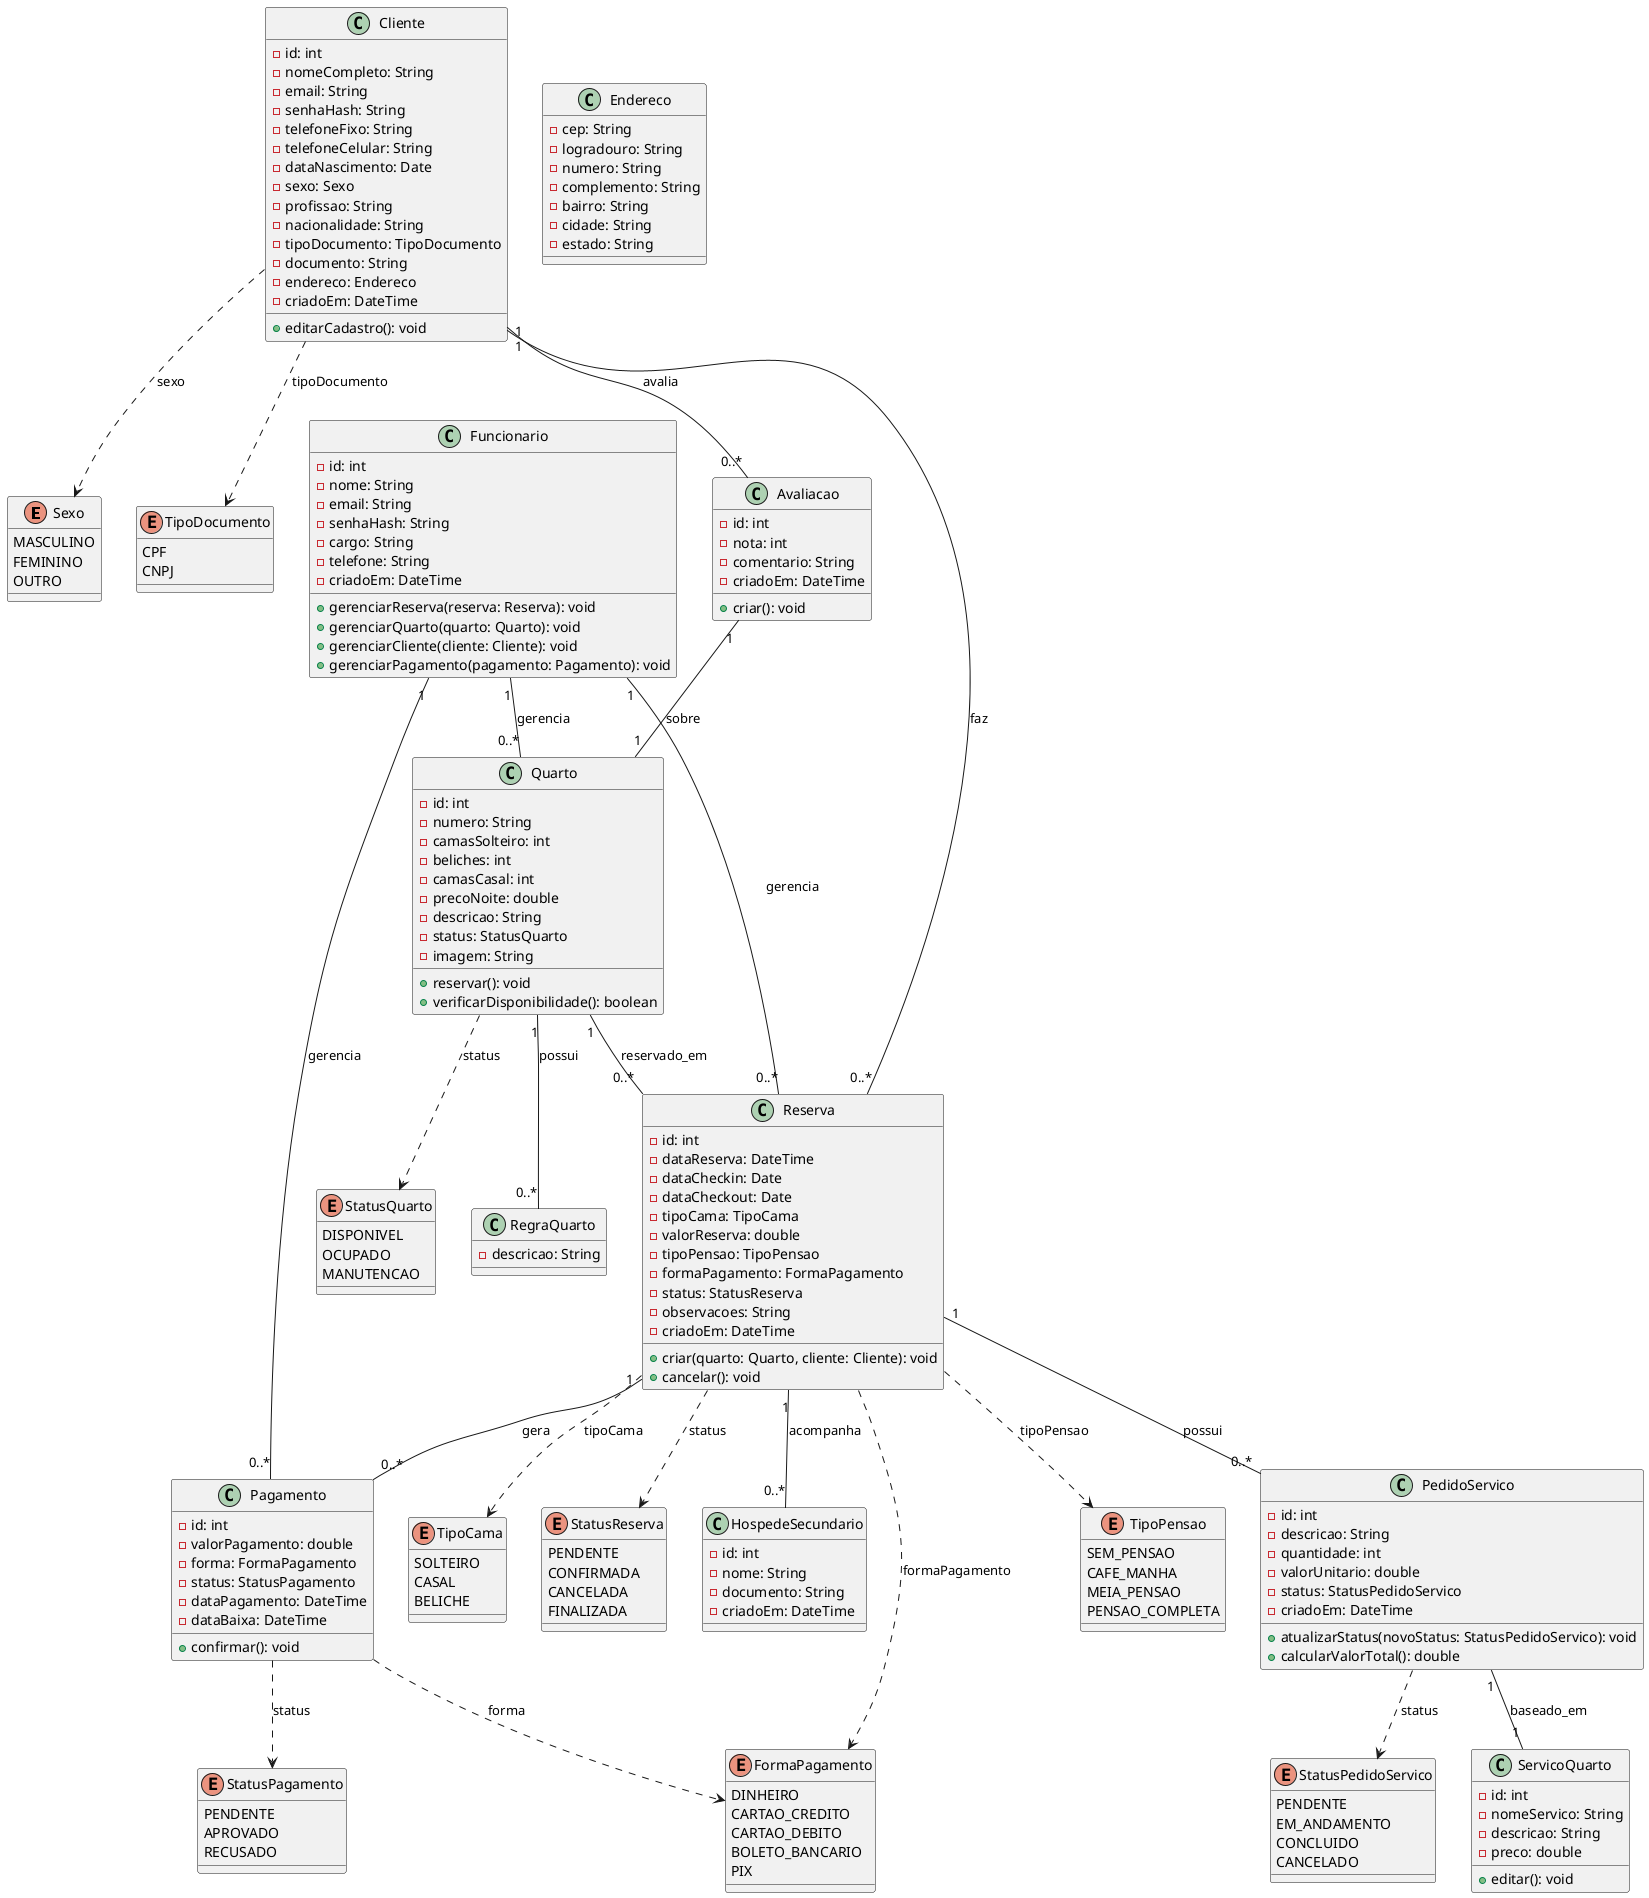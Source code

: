 @startuml

'--- Enums ---
enum Sexo {
  MASCULINO
  FEMININO
  OUTRO
}
enum TipoDocumento {
  CPF
  CNPJ
}
enum StatusQuarto {
  DISPONIVEL
  OCUPADO
  MANUTENCAO
}
enum TipoCama {
  SOLTEIRO
  CASAL
  BELICHE
}
enum TipoPensao {
  SEM_PENSAO
  CAFE_MANHA
  MEIA_PENSAO
  PENSAO_COMPLETA
}
enum FormaPagamento {
  DINHEIRO
  CARTAO_CREDITO
  CARTAO_DEBITO
  BOLETO_BANCARIO
  PIX
}
enum StatusReserva {
  PENDENTE
  CONFIRMADA
  CANCELADA
  FINALIZADA
}
enum StatusPagamento {
  PENDENTE
  APROVADO
  RECUSADO
}
enum StatusPedidoServico {
  PENDENTE
  EM_ANDAMENTO
  CONCLUIDO
  CANCELADO
}

'--- Classes de valor ---
class Endereco {
  - cep: String
  - logradouro: String
  - numero: String
  - complemento: String
  - bairro: String
  - cidade: String
  - estado: String
}

'--- Entidades principais ---
class Cliente {
  - id: int
  - nomeCompleto: String
  - email: String
  - senhaHash: String
  - telefoneFixo: String
  - telefoneCelular: String
  - dataNascimento: Date
  - sexo: Sexo
  - profissao: String
  - nacionalidade: String
  - tipoDocumento: TipoDocumento
  - documento: String
  - endereco: Endereco
  - criadoEm: DateTime

  + editarCadastro(): void
}

class Funcionario {
  - id: int
  - nome: String
  - email: String
  - senhaHash: String
  - cargo: String
  - telefone: String
  - criadoEm: DateTime

  + gerenciarReserva(reserva: Reserva): void
  + gerenciarQuarto(quarto: Quarto): void
  + gerenciarCliente(cliente: Cliente): void
  + gerenciarPagamento(pagamento: Pagamento): void
}

class Quarto {
  - id: int
  - numero: String
  - camasSolteiro: int
  - beliches: int
  - camasCasal: int
  - precoNoite: double
  - descricao: String
  - status: StatusQuarto
  - imagem: String

  + reservar(): void
  + verificarDisponibilidade(): boolean
}

class Reserva {
  - id: int
  - dataReserva: DateTime
  - dataCheckin: Date
  - dataCheckout: Date
  - tipoCama: TipoCama
  - valorReserva: double
  - tipoPensao: TipoPensao
  - formaPagamento: FormaPagamento
  - status: StatusReserva
  - observacoes: String
  - criadoEm: DateTime

  + criar(quarto: Quarto, cliente: Cliente): void
  + cancelar(): void
}

class HospedeSecundario {
  - id: int
  - nome: String
  - documento: String
  - criadoEm: DateTime
}

class ServicoQuarto {
  - id: int
  - nomeServico: String
  - descricao: String
  - preco: double

  + editar(): void
}

class PedidoServico {
  - id: int
  - descricao: String
  - quantidade: int
  - valorUnitario: double
  - status: StatusPedidoServico
  - criadoEm: DateTime

  + atualizarStatus(novoStatus: StatusPedidoServico): void
  + calcularValorTotal(): double
}

class Pagamento {
  - id: int
  - valorPagamento: double
  - forma: FormaPagamento
  - status: StatusPagamento
  - dataPagamento: DateTime
  - dataBaixa: DateTime

  + confirmar(): void
}

class Avaliacao {
  - id: int
  - nota: int
  - comentario: String
  - criadoEm: DateTime

  + criar(): void
}

class RegraQuarto {
  - descricao: String
}

'--- Relacionamentos ---
Cliente "1" -- "0..*" Reserva            : faz
Cliente "1" -- "0..*" Avaliacao          : avalia

Funcionario "1" -- "0..*" Reserva         : gerencia
Funcionario "1" -- "0..*" Quarto          : gerencia
Funcionario "1" -- "0..*" Pagamento       : gerencia

Quarto "1" -- "0..*" Reserva              : reservado_em
Quarto "1" -- "0..*" RegraQuarto          : possui

Reserva "1" -- "0..*" Pagamento           : gera
Reserva "1" -- "0..*" PedidoServico       : possui
Reserva "1" -- "0..*" HospedeSecundario   : acompanha

PedidoServico "1" -- "1" ServicoQuarto    : baseado_em

Avaliacao "1" -- "1" Quarto               : sobre

'--- Dependências para enums ---
Cliente ..> Sexo               : sexo  
Cliente ..> TipoDocumento      : tipoDocumento  
Quarto ..> StatusQuarto        : status  
Reserva ..> TipoCama           : tipoCama  
Reserva ..> TipoPensao         : tipoPensao  
Reserva ..> FormaPagamento     : formaPagamento  
Reserva ..> StatusReserva      : status  
PedidoServico ..> StatusPedidoServico : status  
Pagamento ..> FormaPagamento   : forma  
Pagamento ..> StatusPagamento  : status  

@enduml
